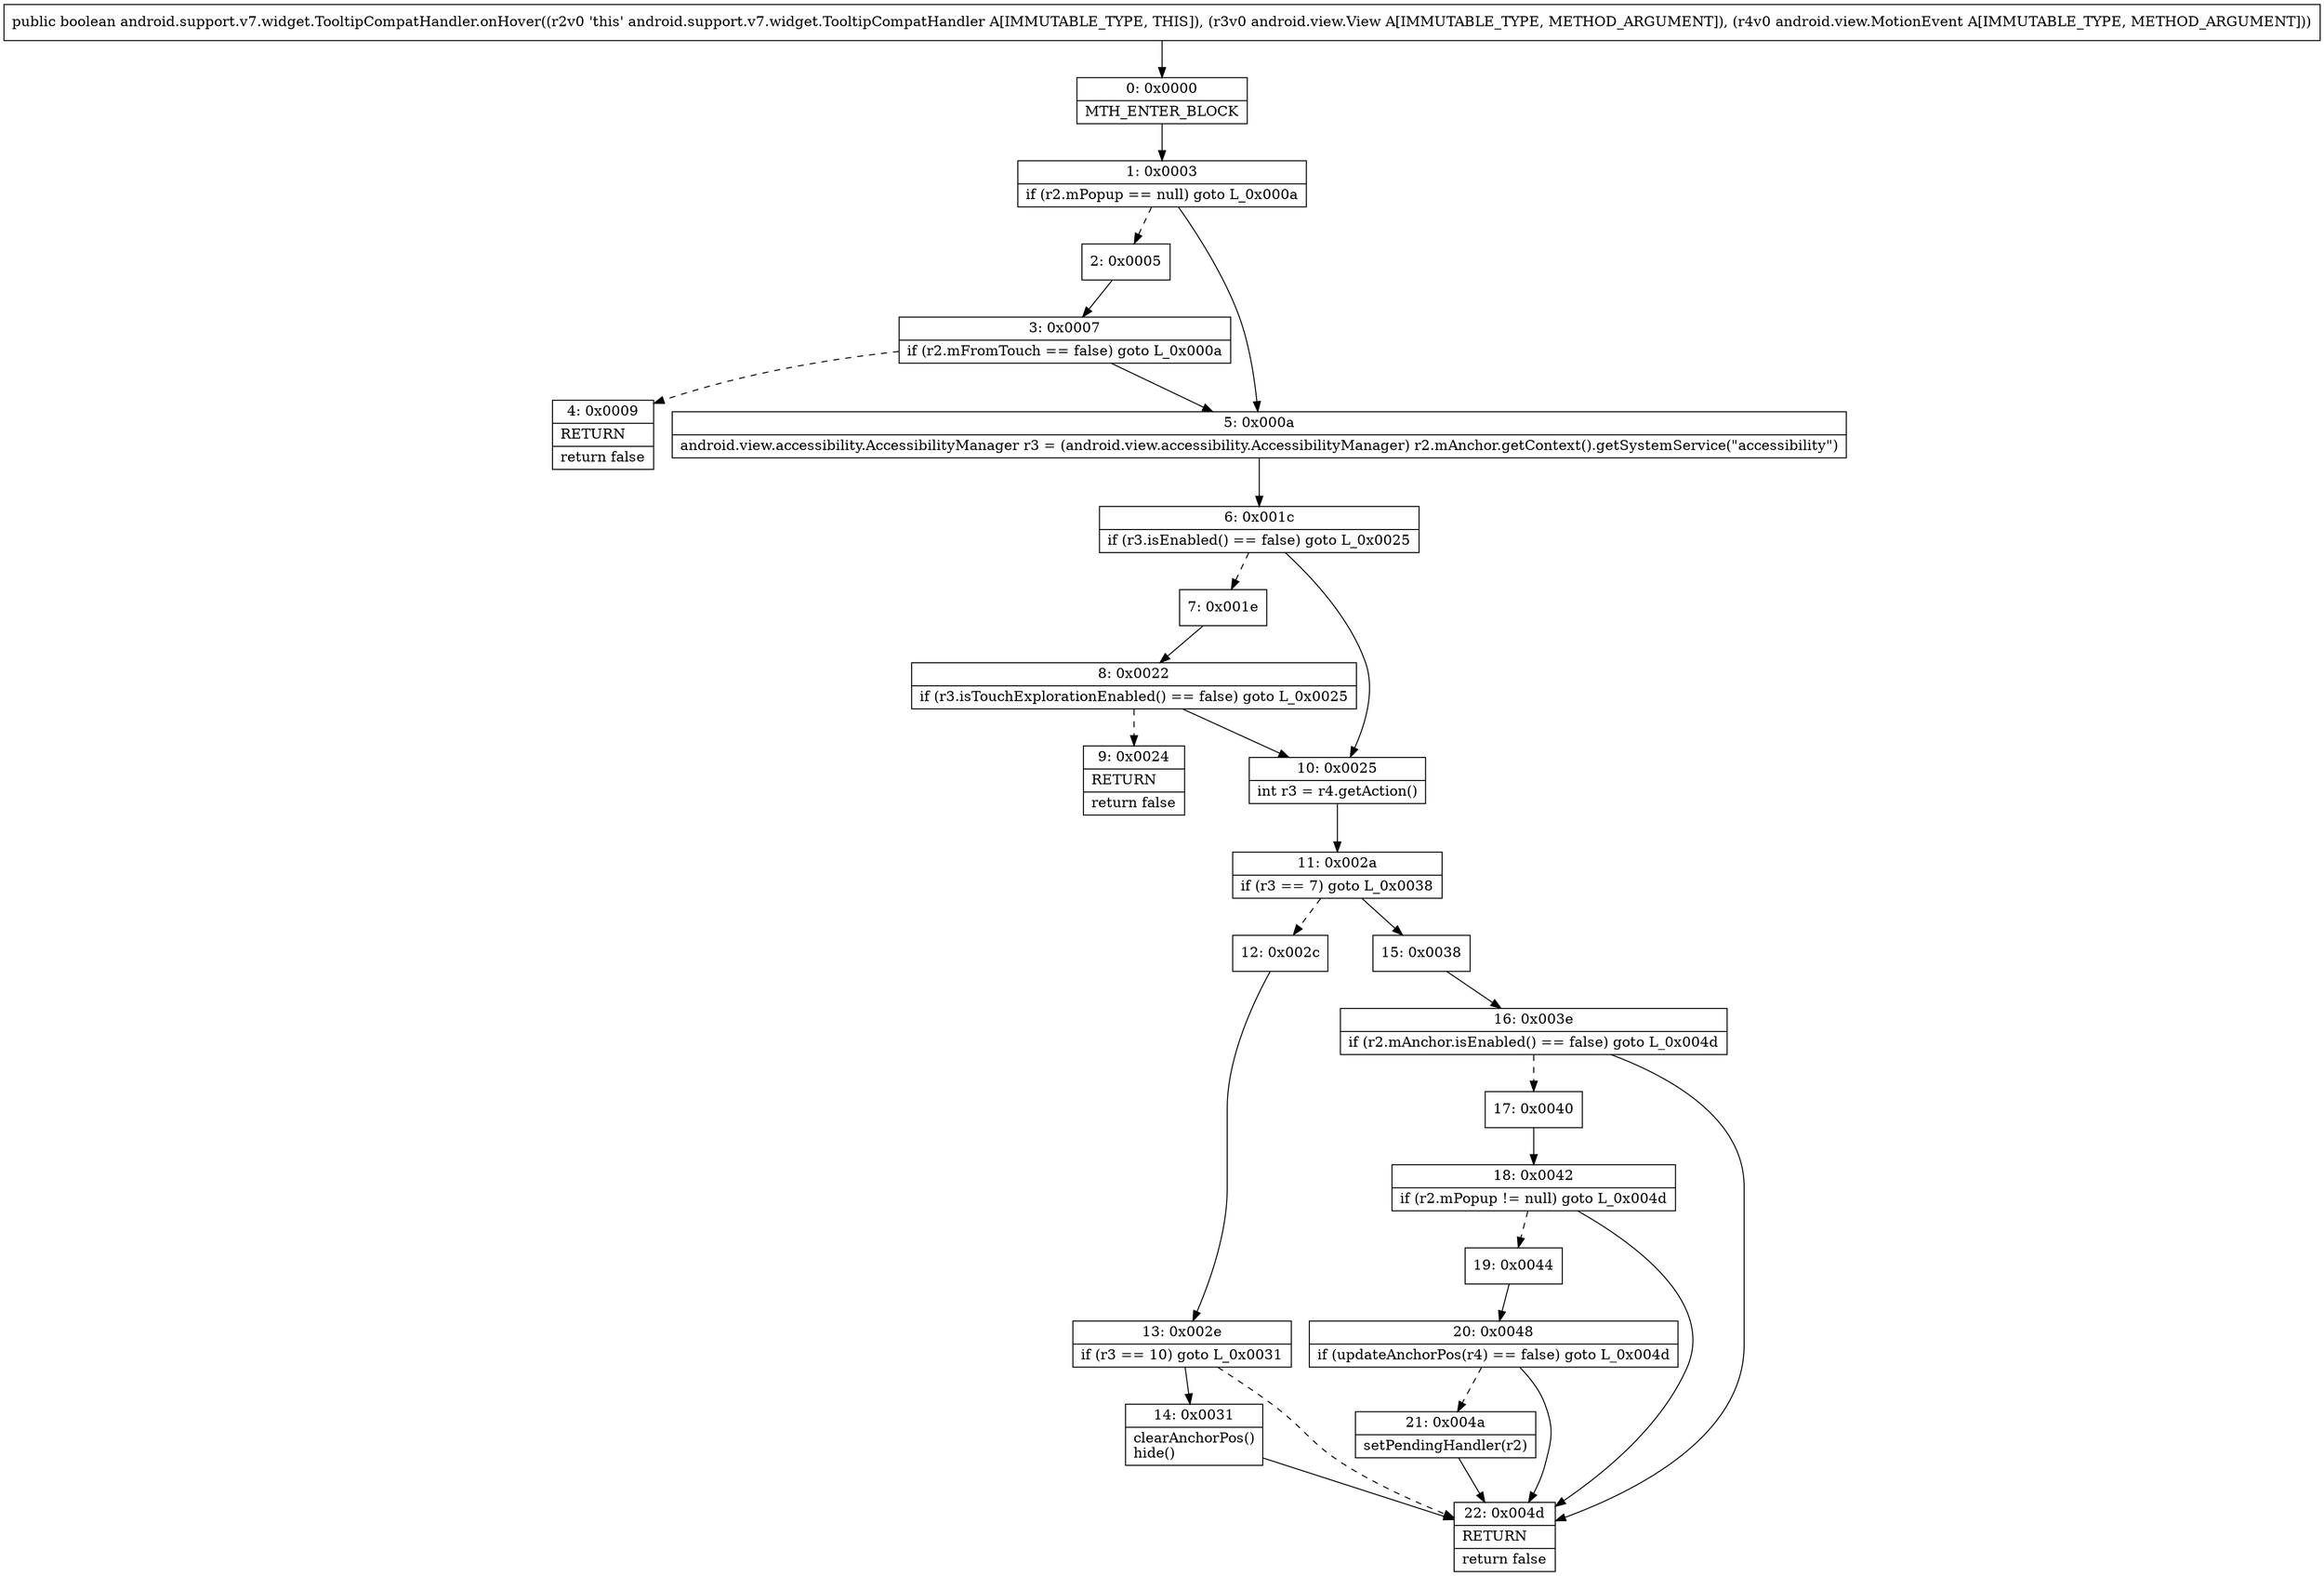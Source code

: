 digraph "CFG forandroid.support.v7.widget.TooltipCompatHandler.onHover(Landroid\/view\/View;Landroid\/view\/MotionEvent;)Z" {
Node_0 [shape=record,label="{0\:\ 0x0000|MTH_ENTER_BLOCK\l}"];
Node_1 [shape=record,label="{1\:\ 0x0003|if (r2.mPopup == null) goto L_0x000a\l}"];
Node_2 [shape=record,label="{2\:\ 0x0005}"];
Node_3 [shape=record,label="{3\:\ 0x0007|if (r2.mFromTouch == false) goto L_0x000a\l}"];
Node_4 [shape=record,label="{4\:\ 0x0009|RETURN\l|return false\l}"];
Node_5 [shape=record,label="{5\:\ 0x000a|android.view.accessibility.AccessibilityManager r3 = (android.view.accessibility.AccessibilityManager) r2.mAnchor.getContext().getSystemService(\"accessibility\")\l}"];
Node_6 [shape=record,label="{6\:\ 0x001c|if (r3.isEnabled() == false) goto L_0x0025\l}"];
Node_7 [shape=record,label="{7\:\ 0x001e}"];
Node_8 [shape=record,label="{8\:\ 0x0022|if (r3.isTouchExplorationEnabled() == false) goto L_0x0025\l}"];
Node_9 [shape=record,label="{9\:\ 0x0024|RETURN\l|return false\l}"];
Node_10 [shape=record,label="{10\:\ 0x0025|int r3 = r4.getAction()\l}"];
Node_11 [shape=record,label="{11\:\ 0x002a|if (r3 == 7) goto L_0x0038\l}"];
Node_12 [shape=record,label="{12\:\ 0x002c}"];
Node_13 [shape=record,label="{13\:\ 0x002e|if (r3 == 10) goto L_0x0031\l}"];
Node_14 [shape=record,label="{14\:\ 0x0031|clearAnchorPos()\lhide()\l}"];
Node_15 [shape=record,label="{15\:\ 0x0038}"];
Node_16 [shape=record,label="{16\:\ 0x003e|if (r2.mAnchor.isEnabled() == false) goto L_0x004d\l}"];
Node_17 [shape=record,label="{17\:\ 0x0040}"];
Node_18 [shape=record,label="{18\:\ 0x0042|if (r2.mPopup != null) goto L_0x004d\l}"];
Node_19 [shape=record,label="{19\:\ 0x0044}"];
Node_20 [shape=record,label="{20\:\ 0x0048|if (updateAnchorPos(r4) == false) goto L_0x004d\l}"];
Node_21 [shape=record,label="{21\:\ 0x004a|setPendingHandler(r2)\l}"];
Node_22 [shape=record,label="{22\:\ 0x004d|RETURN\l|return false\l}"];
MethodNode[shape=record,label="{public boolean android.support.v7.widget.TooltipCompatHandler.onHover((r2v0 'this' android.support.v7.widget.TooltipCompatHandler A[IMMUTABLE_TYPE, THIS]), (r3v0 android.view.View A[IMMUTABLE_TYPE, METHOD_ARGUMENT]), (r4v0 android.view.MotionEvent A[IMMUTABLE_TYPE, METHOD_ARGUMENT])) }"];
MethodNode -> Node_0;
Node_0 -> Node_1;
Node_1 -> Node_2[style=dashed];
Node_1 -> Node_5;
Node_2 -> Node_3;
Node_3 -> Node_4[style=dashed];
Node_3 -> Node_5;
Node_5 -> Node_6;
Node_6 -> Node_7[style=dashed];
Node_6 -> Node_10;
Node_7 -> Node_8;
Node_8 -> Node_9[style=dashed];
Node_8 -> Node_10;
Node_10 -> Node_11;
Node_11 -> Node_12[style=dashed];
Node_11 -> Node_15;
Node_12 -> Node_13;
Node_13 -> Node_14;
Node_13 -> Node_22[style=dashed];
Node_14 -> Node_22;
Node_15 -> Node_16;
Node_16 -> Node_17[style=dashed];
Node_16 -> Node_22;
Node_17 -> Node_18;
Node_18 -> Node_19[style=dashed];
Node_18 -> Node_22;
Node_19 -> Node_20;
Node_20 -> Node_21[style=dashed];
Node_20 -> Node_22;
Node_21 -> Node_22;
}

